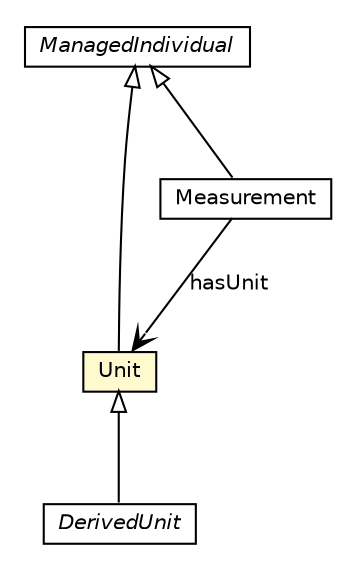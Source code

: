 #!/usr/local/bin/dot
#
# Class diagram 
# Generated by UMLGraph version R5_6-24-gf6e263 (http://www.umlgraph.org/)
#

digraph G {
	edge [fontname="Helvetica",fontsize=10,labelfontname="Helvetica",labelfontsize=10];
	node [fontname="Helvetica",fontsize=10,shape=plaintext];
	nodesep=0.25;
	ranksep=0.5;
	// org.universAAL.middleware.owl.ManagedIndividual
	c8257813 [label=<<table title="org.universAAL.middleware.owl.ManagedIndividual" border="0" cellborder="1" cellspacing="0" cellpadding="2" port="p" href="../../middleware/owl/ManagedIndividual.html">
		<tr><td><table border="0" cellspacing="0" cellpadding="1">
<tr><td align="center" balign="center"><font face="Helvetica-Oblique"> ManagedIndividual </font></td></tr>
		</table></td></tr>
		</table>>, URL="../../middleware/owl/ManagedIndividual.html", fontname="Helvetica", fontcolor="black", fontsize=10.0];
	// org.universAAL.ontology.unit.DerivedUnit
	c8258424 [label=<<table title="org.universAAL.ontology.unit.DerivedUnit" border="0" cellborder="1" cellspacing="0" cellpadding="2" port="p" href="./DerivedUnit.html">
		<tr><td><table border="0" cellspacing="0" cellpadding="1">
<tr><td align="center" balign="center"><font face="Helvetica-Oblique"> DerivedUnit </font></td></tr>
		</table></td></tr>
		</table>>, URL="./DerivedUnit.html", fontname="Helvetica", fontcolor="black", fontsize=10.0];
	// org.universAAL.ontology.unit.Unit
	c8258428 [label=<<table title="org.universAAL.ontology.unit.Unit" border="0" cellborder="1" cellspacing="0" cellpadding="2" port="p" bgcolor="lemonChiffon" href="./Unit.html">
		<tr><td><table border="0" cellspacing="0" cellpadding="1">
<tr><td align="center" balign="center"> Unit </td></tr>
		</table></td></tr>
		</table>>, URL="./Unit.html", fontname="Helvetica", fontcolor="black", fontsize=10.0];
	// org.universAAL.ontology.measurement.Measurement
	c8258441 [label=<<table title="org.universAAL.ontology.measurement.Measurement" border="0" cellborder="1" cellspacing="0" cellpadding="2" port="p" href="../measurement/Measurement.html">
		<tr><td><table border="0" cellspacing="0" cellpadding="1">
<tr><td align="center" balign="center"> Measurement </td></tr>
		</table></td></tr>
		</table>>, URL="../measurement/Measurement.html", fontname="Helvetica", fontcolor="black", fontsize=10.0];
	//org.universAAL.ontology.unit.DerivedUnit extends org.universAAL.ontology.unit.Unit
	c8258428:p -> c8258424:p [dir=back,arrowtail=empty];
	//org.universAAL.ontology.unit.Unit extends org.universAAL.middleware.owl.ManagedIndividual
	c8257813:p -> c8258428:p [dir=back,arrowtail=empty];
	//org.universAAL.ontology.measurement.Measurement extends org.universAAL.middleware.owl.ManagedIndividual
	c8257813:p -> c8258441:p [dir=back,arrowtail=empty];
	// org.universAAL.ontology.measurement.Measurement NAVASSOC org.universAAL.ontology.unit.Unit
	c8258441:p -> c8258428:p [taillabel="", label="hasUnit", headlabel="", fontname="Helvetica", fontcolor="black", fontsize=10.0, color="black", arrowhead=open];
}

